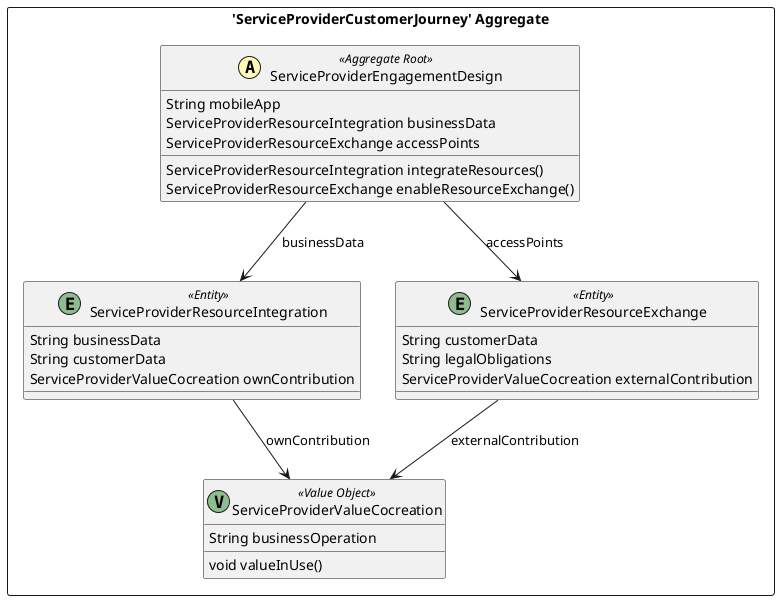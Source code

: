 @startuml

skinparam componentStyle uml2

package "'ServiceProviderCustomerJourney' Aggregate" <<Rectangle>> {
	class ServiceProviderEngagementDesign <<(A,#fffab8) Aggregate Root>> {
		String mobileApp
		ServiceProviderResourceIntegration businessData
		ServiceProviderResourceExchange accessPoints
		ServiceProviderResourceIntegration integrateResources()
		ServiceProviderResourceExchange enableResourceExchange()
	}
	class ServiceProviderResourceIntegration <<(E,DarkSeaGreen) Entity>> {
		String businessData
		String customerData
		ServiceProviderValueCocreation ownContribution
	}
	class ServiceProviderResourceExchange <<(E,DarkSeaGreen) Entity>> {
		String customerData
		String legalObligations
		ServiceProviderValueCocreation externalContribution
	}
	class ServiceProviderValueCocreation <<(V,DarkSeaGreen) Value Object>> {
		String businessOperation
		void valueInUse()
	}
}
ServiceProviderEngagementDesign --> ServiceProviderResourceIntegration : businessData
ServiceProviderEngagementDesign --> ServiceProviderResourceExchange : accessPoints
ServiceProviderResourceIntegration --> ServiceProviderValueCocreation : ownContribution
ServiceProviderResourceExchange --> ServiceProviderValueCocreation : externalContribution


@enduml
